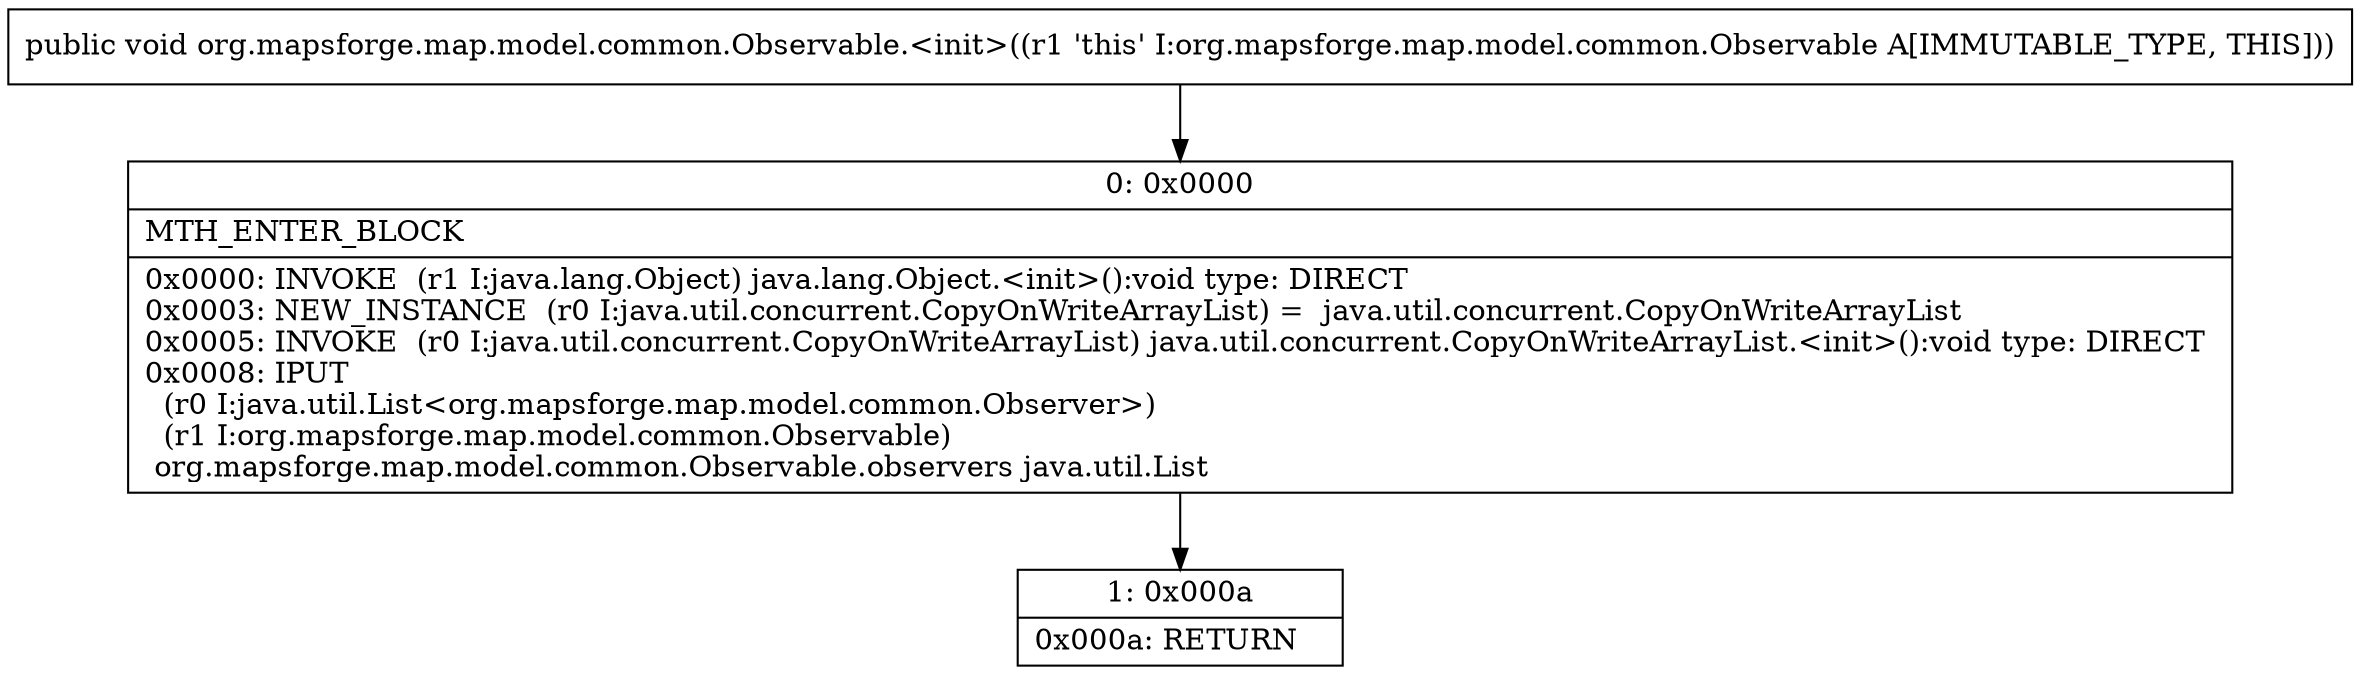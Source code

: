 digraph "CFG fororg.mapsforge.map.model.common.Observable.\<init\>()V" {
Node_0 [shape=record,label="{0\:\ 0x0000|MTH_ENTER_BLOCK\l|0x0000: INVOKE  (r1 I:java.lang.Object) java.lang.Object.\<init\>():void type: DIRECT \l0x0003: NEW_INSTANCE  (r0 I:java.util.concurrent.CopyOnWriteArrayList) =  java.util.concurrent.CopyOnWriteArrayList \l0x0005: INVOKE  (r0 I:java.util.concurrent.CopyOnWriteArrayList) java.util.concurrent.CopyOnWriteArrayList.\<init\>():void type: DIRECT \l0x0008: IPUT  \l  (r0 I:java.util.List\<org.mapsforge.map.model.common.Observer\>)\l  (r1 I:org.mapsforge.map.model.common.Observable)\l org.mapsforge.map.model.common.Observable.observers java.util.List \l}"];
Node_1 [shape=record,label="{1\:\ 0x000a|0x000a: RETURN   \l}"];
MethodNode[shape=record,label="{public void org.mapsforge.map.model.common.Observable.\<init\>((r1 'this' I:org.mapsforge.map.model.common.Observable A[IMMUTABLE_TYPE, THIS])) }"];
MethodNode -> Node_0;
Node_0 -> Node_1;
}

